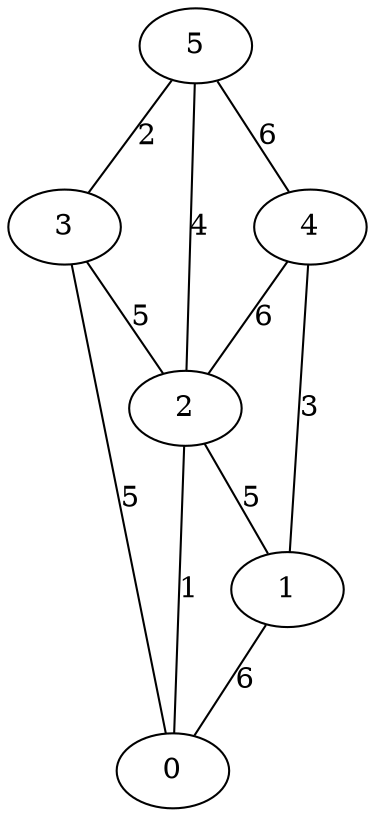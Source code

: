 graph g {
1 -- 0 [label=6];
2 -- 0 [label=1];
2 -- 1 [label=5];
3 -- 0 [label=5];
3 -- 2 [label=5];
4 -- 1 [label=3];
4 -- 2 [label=6];
5 -- 2 [label=4];
5 -- 3 [label=2];
5 -- 4 [label=6];
}